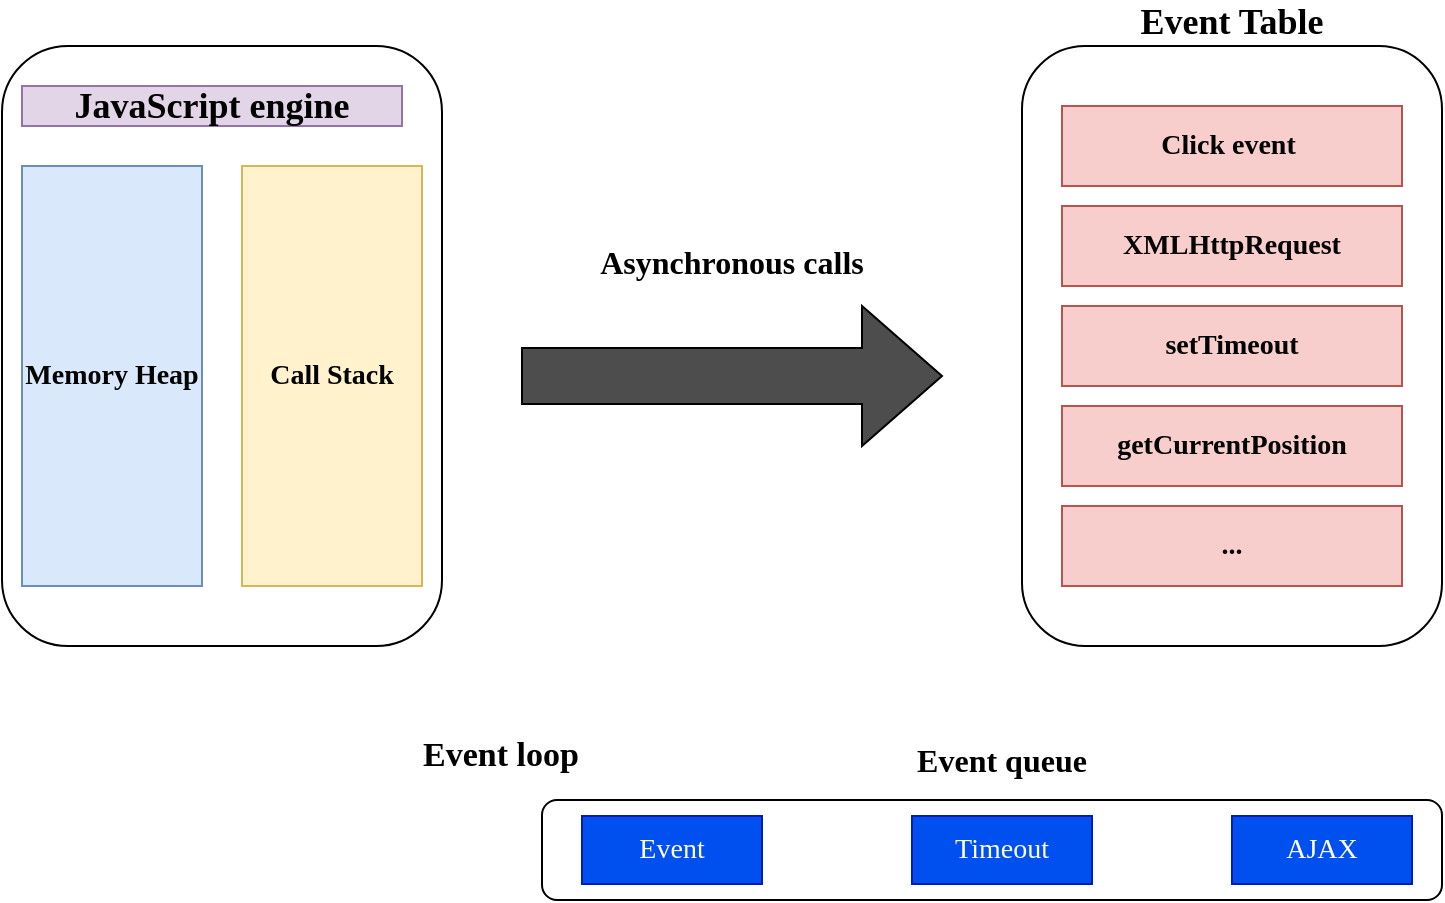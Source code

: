 <mxfile version="13.0.3" type="device"><diagram id="6sxlvqXuvDM-MAKK4RTI" name="Page-1"><mxGraphModel dx="2249" dy="1985" grid="1" gridSize="10" guides="1" tooltips="1" connect="1" arrows="1" fold="1" page="1" pageScale="1" pageWidth="827" pageHeight="1169" math="0" shadow="0" extFonts="Roboto^https://fonts.googleapis.com/css?family=Roboto"><root><mxCell id="0"/><mxCell id="1" parent="0"/><mxCell id="k8K_8RbwzqnLUJZ6C0Kp-2" value="" style="rounded=1;whiteSpace=wrap;html=1;fillColor=none;fontFamily=Ubuntu Mono;FType=g;fontSize=12;fontStyle=1" parent="1" vertex="1"><mxGeometry x="-790" y="-1130" width="220" height="300" as="geometry"/></mxCell><mxCell id="k8K_8RbwzqnLUJZ6C0Kp-3" value="" style="rounded=1;whiteSpace=wrap;html=1;fillColor=none;fontFamily=Ubuntu Mono;FType=g;fontSize=12;fontStyle=1" parent="1" vertex="1"><mxGeometry x="-280" y="-1130" width="210" height="300" as="geometry"/></mxCell><mxCell id="k8K_8RbwzqnLUJZ6C0Kp-4" value="" style="rounded=1;whiteSpace=wrap;html=1;fillColor=none;labelPosition=center;verticalLabelPosition=top;align=center;verticalAlign=bottom;fontFamily=Ubuntu Mono;FType=g;fontSize=12;fontStyle=1" parent="1" vertex="1"><mxGeometry x="-520" y="-753" width="450" height="50" as="geometry"/></mxCell><mxCell id="k8K_8RbwzqnLUJZ6C0Kp-5" value="Memory Heap" style="rounded=0;whiteSpace=wrap;html=1;fillColor=#dae8fc;strokeColor=#6c8ebf;fontStyle=1;fontFamily=Ubuntu Mono;FType=g;fontSize=14;" parent="1" vertex="1"><mxGeometry x="-780" y="-1070" width="90" height="210" as="geometry"/></mxCell><mxCell id="k8K_8RbwzqnLUJZ6C0Kp-6" value="Call Stack" style="rounded=0;whiteSpace=wrap;html=1;fillColor=#fff2cc;strokeColor=#d6b656;fontStyle=1;fontFamily=Ubuntu Mono;FType=g;fontSize=14;" parent="1" vertex="1"><mxGeometry x="-670" y="-1070" width="90" height="210" as="geometry"/></mxCell><mxCell id="k8K_8RbwzqnLUJZ6C0Kp-7" value="&lt;span style=&quot;font-size: 18px;&quot;&gt;JavaScript engine&lt;/span&gt;" style="text;html=1;strokeColor=#9673a6;fillColor=#e1d5e7;align=center;verticalAlign=middle;whiteSpace=wrap;rounded=0;fontSize=18;fontFamily=Ubuntu Mono;FType=g;fontStyle=1" parent="1" vertex="1"><mxGeometry x="-780" y="-1110" width="190" height="20" as="geometry"/></mxCell><mxCell id="k8K_8RbwzqnLUJZ6C0Kp-10" value="Event Table" style="text;html=1;strokeColor=none;fillColor=none;align=center;verticalAlign=middle;whiteSpace=wrap;rounded=0;fontSize=18;fontFamily=Ubuntu Mono;fontStyle=1" parent="1" vertex="1"><mxGeometry x="-265" y="-1152" width="180" height="20" as="geometry"/></mxCell><mxCell id="k8K_8RbwzqnLUJZ6C0Kp-11" value="Click event&amp;nbsp;" style="rounded=0;whiteSpace=wrap;html=1;fillColor=#f8cecc;fontFamily=Ubuntu Mono;fontSize=14;strokeColor=#b85450;fontStyle=1" parent="1" vertex="1"><mxGeometry x="-260" y="-1100" width="170" height="40" as="geometry"/></mxCell><mxCell id="k8K_8RbwzqnLUJZ6C0Kp-12" value="XMLHttpRequest" style="rounded=0;whiteSpace=wrap;html=1;fillColor=#f8cecc;fontFamily=Ubuntu Mono;fontSize=14;strokeColor=#b85450;fontStyle=1" parent="1" vertex="1"><mxGeometry x="-260" y="-1050" width="170" height="40" as="geometry"/></mxCell><mxCell id="k8K_8RbwzqnLUJZ6C0Kp-13" value="setTimeout" style="rounded=0;whiteSpace=wrap;html=1;fillColor=#f8cecc;fontFamily=Ubuntu Mono;fontSize=14;strokeColor=#b85450;fontStyle=1" parent="1" vertex="1"><mxGeometry x="-260" y="-1000" width="170" height="40" as="geometry"/></mxCell><mxCell id="k8K_8RbwzqnLUJZ6C0Kp-14" value="getCurrentPosition" style="rounded=0;whiteSpace=wrap;html=1;fillColor=#f8cecc;fontFamily=Ubuntu Mono;fontSize=14;strokeColor=#b85450;fontStyle=1" parent="1" vertex="1"><mxGeometry x="-260" y="-950" width="170" height="40" as="geometry"/></mxCell><mxCell id="k8K_8RbwzqnLUJZ6C0Kp-15" value="..." style="rounded=0;whiteSpace=wrap;html=1;fillColor=#f8cecc;fontFamily=Ubuntu Mono;fontSize=14;strokeColor=#b85450;fontStyle=1" parent="1" vertex="1"><mxGeometry x="-260" y="-900" width="170" height="40" as="geometry"/></mxCell><mxCell id="k8K_8RbwzqnLUJZ6C0Kp-19" value="" style="html=1;shadow=0;dashed=0;align=center;verticalAlign=middle;shape=mxgraph.arrows2.arrow;dy=0.6;dx=40;notch=0;fillColor=#4D4D4D;fontFamily=Ubuntu Mono;fontSize=16;strokeColor=#000000;fontColor=none;noLabel=1;" parent="1" vertex="1"><mxGeometry x="-530" y="-1000" width="210" height="70" as="geometry"/></mxCell><mxCell id="k8K_8RbwzqnLUJZ6C0Kp-22" value="Asynchronous calls" style="text;html=1;strokeColor=none;fillColor=none;align=center;verticalAlign=middle;whiteSpace=wrap;rounded=0;fontFamily=Ubuntu Mono;fontSize=16;fontStyle=1" parent="1" vertex="1"><mxGeometry x="-545" y="-1032" width="240" height="20" as="geometry"/></mxCell><mxCell id="k8K_8RbwzqnLUJZ6C0Kp-23" value="Event queue" style="text;html=1;strokeColor=none;fillColor=none;align=center;verticalAlign=middle;whiteSpace=wrap;rounded=0;fontFamily=Ubuntu Mono;fontSize=16;fontStyle=1" parent="1" vertex="1"><mxGeometry x="-410" y="-783" width="240" height="20" as="geometry"/></mxCell><mxCell id="k8K_8RbwzqnLUJZ6C0Kp-24" value="Event" style="rounded=0;whiteSpace=wrap;html=1;shadow=0;strokeColor=#001DBC;fillColor=#0050ef;fontFamily=Ubuntu Mono;fontSize=14;fontColor=#ffffff;" parent="1" vertex="1"><mxGeometry x="-500" y="-745" width="90" height="34" as="geometry"/></mxCell><mxCell id="k8K_8RbwzqnLUJZ6C0Kp-25" value="Timeout" style="rounded=0;whiteSpace=wrap;html=1;shadow=0;strokeColor=#001DBC;fillColor=#0050ef;fontFamily=Ubuntu Mono;fontSize=14;fontColor=#ffffff;" parent="1" vertex="1"><mxGeometry x="-335" y="-745" width="90" height="34" as="geometry"/></mxCell><mxCell id="k8K_8RbwzqnLUJZ6C0Kp-26" value="AJAX" style="rounded=0;whiteSpace=wrap;html=1;shadow=0;strokeColor=#001DBC;fillColor=#0050ef;fontFamily=Ubuntu Mono;fontSize=14;fontColor=#ffffff;" parent="1" vertex="1"><mxGeometry x="-175" y="-745" width="90" height="34" as="geometry"/></mxCell><mxCell id="k8K_8RbwzqnLUJZ6C0Kp-27" value="Event loop" style="shape=image;html=1;verticalAlign=top;verticalLabelPosition=bottom;labelBackgroundColor=#ffffff;imageAspect=0;aspect=fixed;image=https://cdn4.iconfinder.com/data/icons/evil-icons-user-interface/64/rotation_right-128.png;shadow=0;strokeColor=#4D4D4D;fillColor=none;fontFamily=Ubuntu Mono;fontSize=17;fontStyle=1" parent="1" vertex="1"><mxGeometry x="-570" y="-850" width="58" height="58" as="geometry"/></mxCell></root></mxGraphModel></diagram></mxfile>